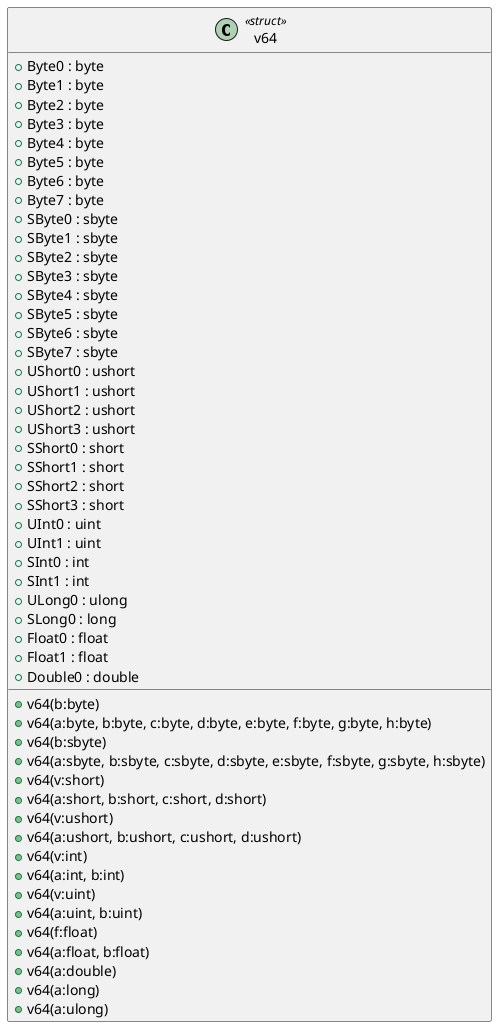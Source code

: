 @startuml
class v64 <<struct>> {
    + Byte0 : byte
    + Byte1 : byte
    + Byte2 : byte
    + Byte3 : byte
    + Byte4 : byte
    + Byte5 : byte
    + Byte6 : byte
    + Byte7 : byte
    + SByte0 : sbyte
    + SByte1 : sbyte
    + SByte2 : sbyte
    + SByte3 : sbyte
    + SByte4 : sbyte
    + SByte5 : sbyte
    + SByte6 : sbyte
    + SByte7 : sbyte
    + UShort0 : ushort
    + UShort1 : ushort
    + UShort2 : ushort
    + UShort3 : ushort
    + SShort0 : short
    + SShort1 : short
    + SShort2 : short
    + SShort3 : short
    + UInt0 : uint
    + UInt1 : uint
    + SInt0 : int
    + SInt1 : int
    + ULong0 : ulong
    + SLong0 : long
    + Float0 : float
    + Float1 : float
    + Double0 : double
    + v64(b:byte)
    + v64(a:byte, b:byte, c:byte, d:byte, e:byte, f:byte, g:byte, h:byte)
    + v64(b:sbyte)
    + v64(a:sbyte, b:sbyte, c:sbyte, d:sbyte, e:sbyte, f:sbyte, g:sbyte, h:sbyte)
    + v64(v:short)
    + v64(a:short, b:short, c:short, d:short)
    + v64(v:ushort)
    + v64(a:ushort, b:ushort, c:ushort, d:ushort)
    + v64(v:int)
    + v64(a:int, b:int)
    + v64(v:uint)
    + v64(a:uint, b:uint)
    + v64(f:float)
    + v64(a:float, b:float)
    + v64(a:double)
    + v64(a:long)
    + v64(a:ulong)
}
@enduml
